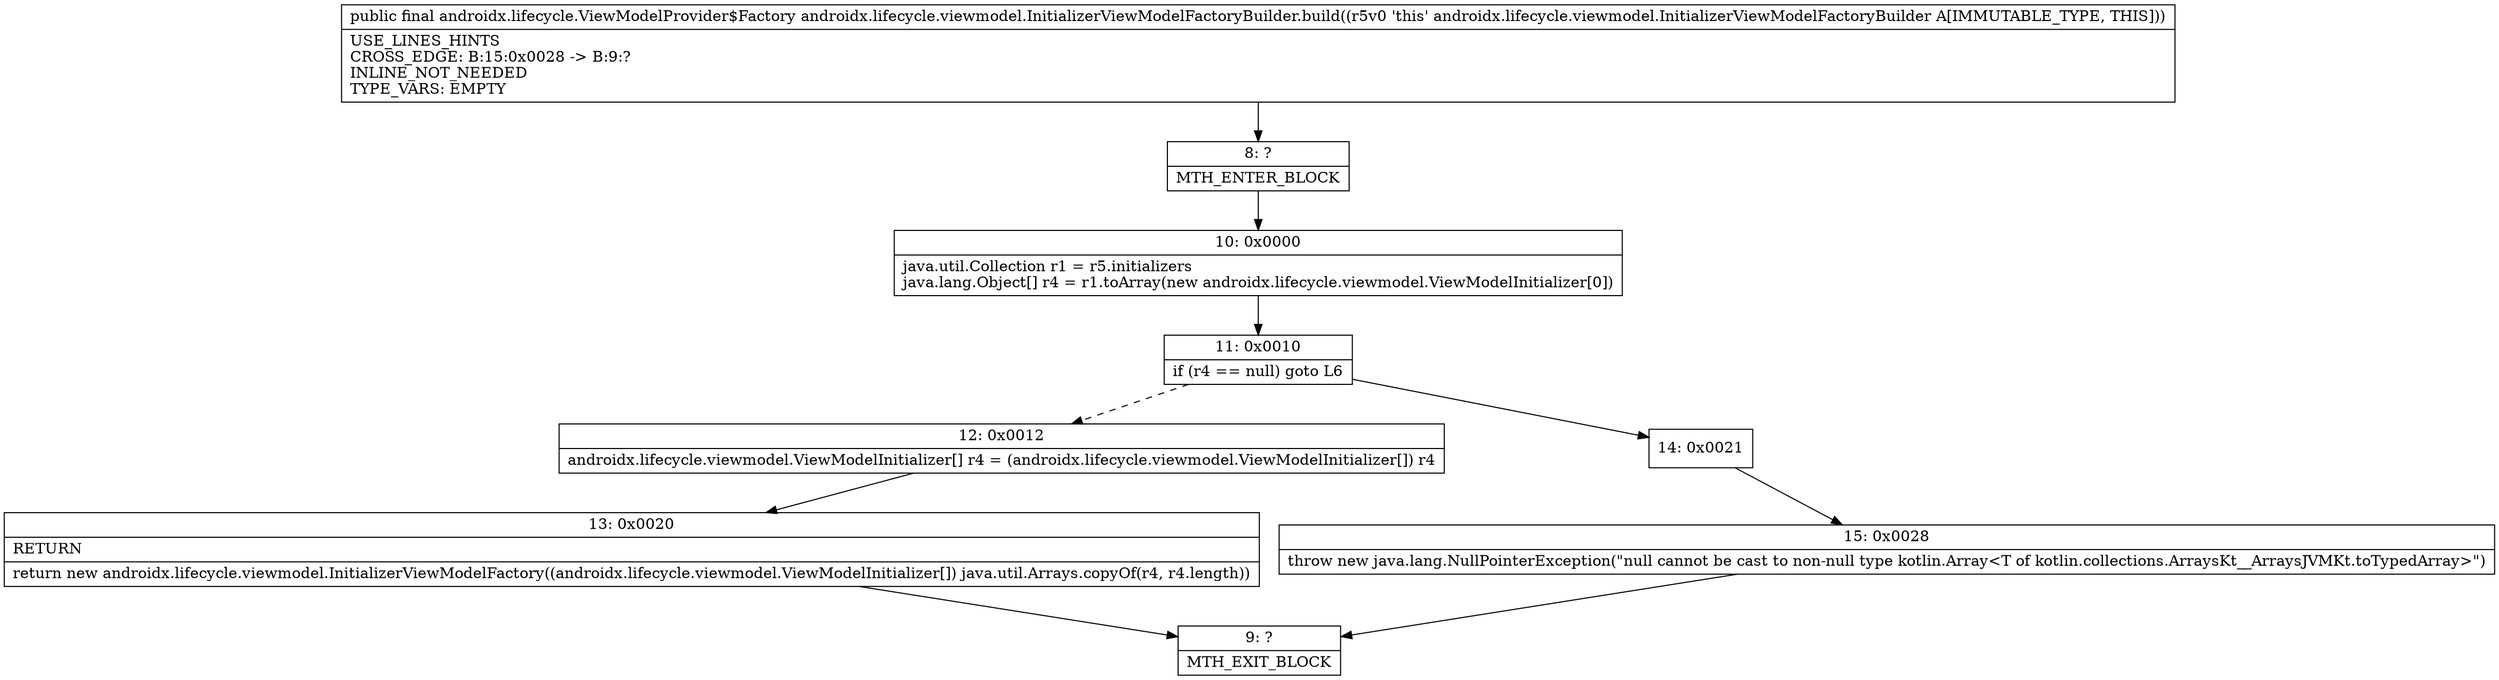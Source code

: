 digraph "CFG forandroidx.lifecycle.viewmodel.InitializerViewModelFactoryBuilder.build()Landroidx\/lifecycle\/ViewModelProvider$Factory;" {
Node_8 [shape=record,label="{8\:\ ?|MTH_ENTER_BLOCK\l}"];
Node_10 [shape=record,label="{10\:\ 0x0000|java.util.Collection r1 = r5.initializers\ljava.lang.Object[] r4 = r1.toArray(new androidx.lifecycle.viewmodel.ViewModelInitializer[0])\l}"];
Node_11 [shape=record,label="{11\:\ 0x0010|if (r4 == null) goto L6\l}"];
Node_12 [shape=record,label="{12\:\ 0x0012|androidx.lifecycle.viewmodel.ViewModelInitializer[] r4 = (androidx.lifecycle.viewmodel.ViewModelInitializer[]) r4\l}"];
Node_13 [shape=record,label="{13\:\ 0x0020|RETURN\l|return new androidx.lifecycle.viewmodel.InitializerViewModelFactory((androidx.lifecycle.viewmodel.ViewModelInitializer[]) java.util.Arrays.copyOf(r4, r4.length))\l}"];
Node_9 [shape=record,label="{9\:\ ?|MTH_EXIT_BLOCK\l}"];
Node_14 [shape=record,label="{14\:\ 0x0021}"];
Node_15 [shape=record,label="{15\:\ 0x0028|throw new java.lang.NullPointerException(\"null cannot be cast to non\-null type kotlin.Array\<T of kotlin.collections.ArraysKt__ArraysJVMKt.toTypedArray\>\")\l}"];
MethodNode[shape=record,label="{public final androidx.lifecycle.ViewModelProvider$Factory androidx.lifecycle.viewmodel.InitializerViewModelFactoryBuilder.build((r5v0 'this' androidx.lifecycle.viewmodel.InitializerViewModelFactoryBuilder A[IMMUTABLE_TYPE, THIS]))  | USE_LINES_HINTS\lCROSS_EDGE: B:15:0x0028 \-\> B:9:?\lINLINE_NOT_NEEDED\lTYPE_VARS: EMPTY\l}"];
MethodNode -> Node_8;Node_8 -> Node_10;
Node_10 -> Node_11;
Node_11 -> Node_12[style=dashed];
Node_11 -> Node_14;
Node_12 -> Node_13;
Node_13 -> Node_9;
Node_14 -> Node_15;
Node_15 -> Node_9;
}

